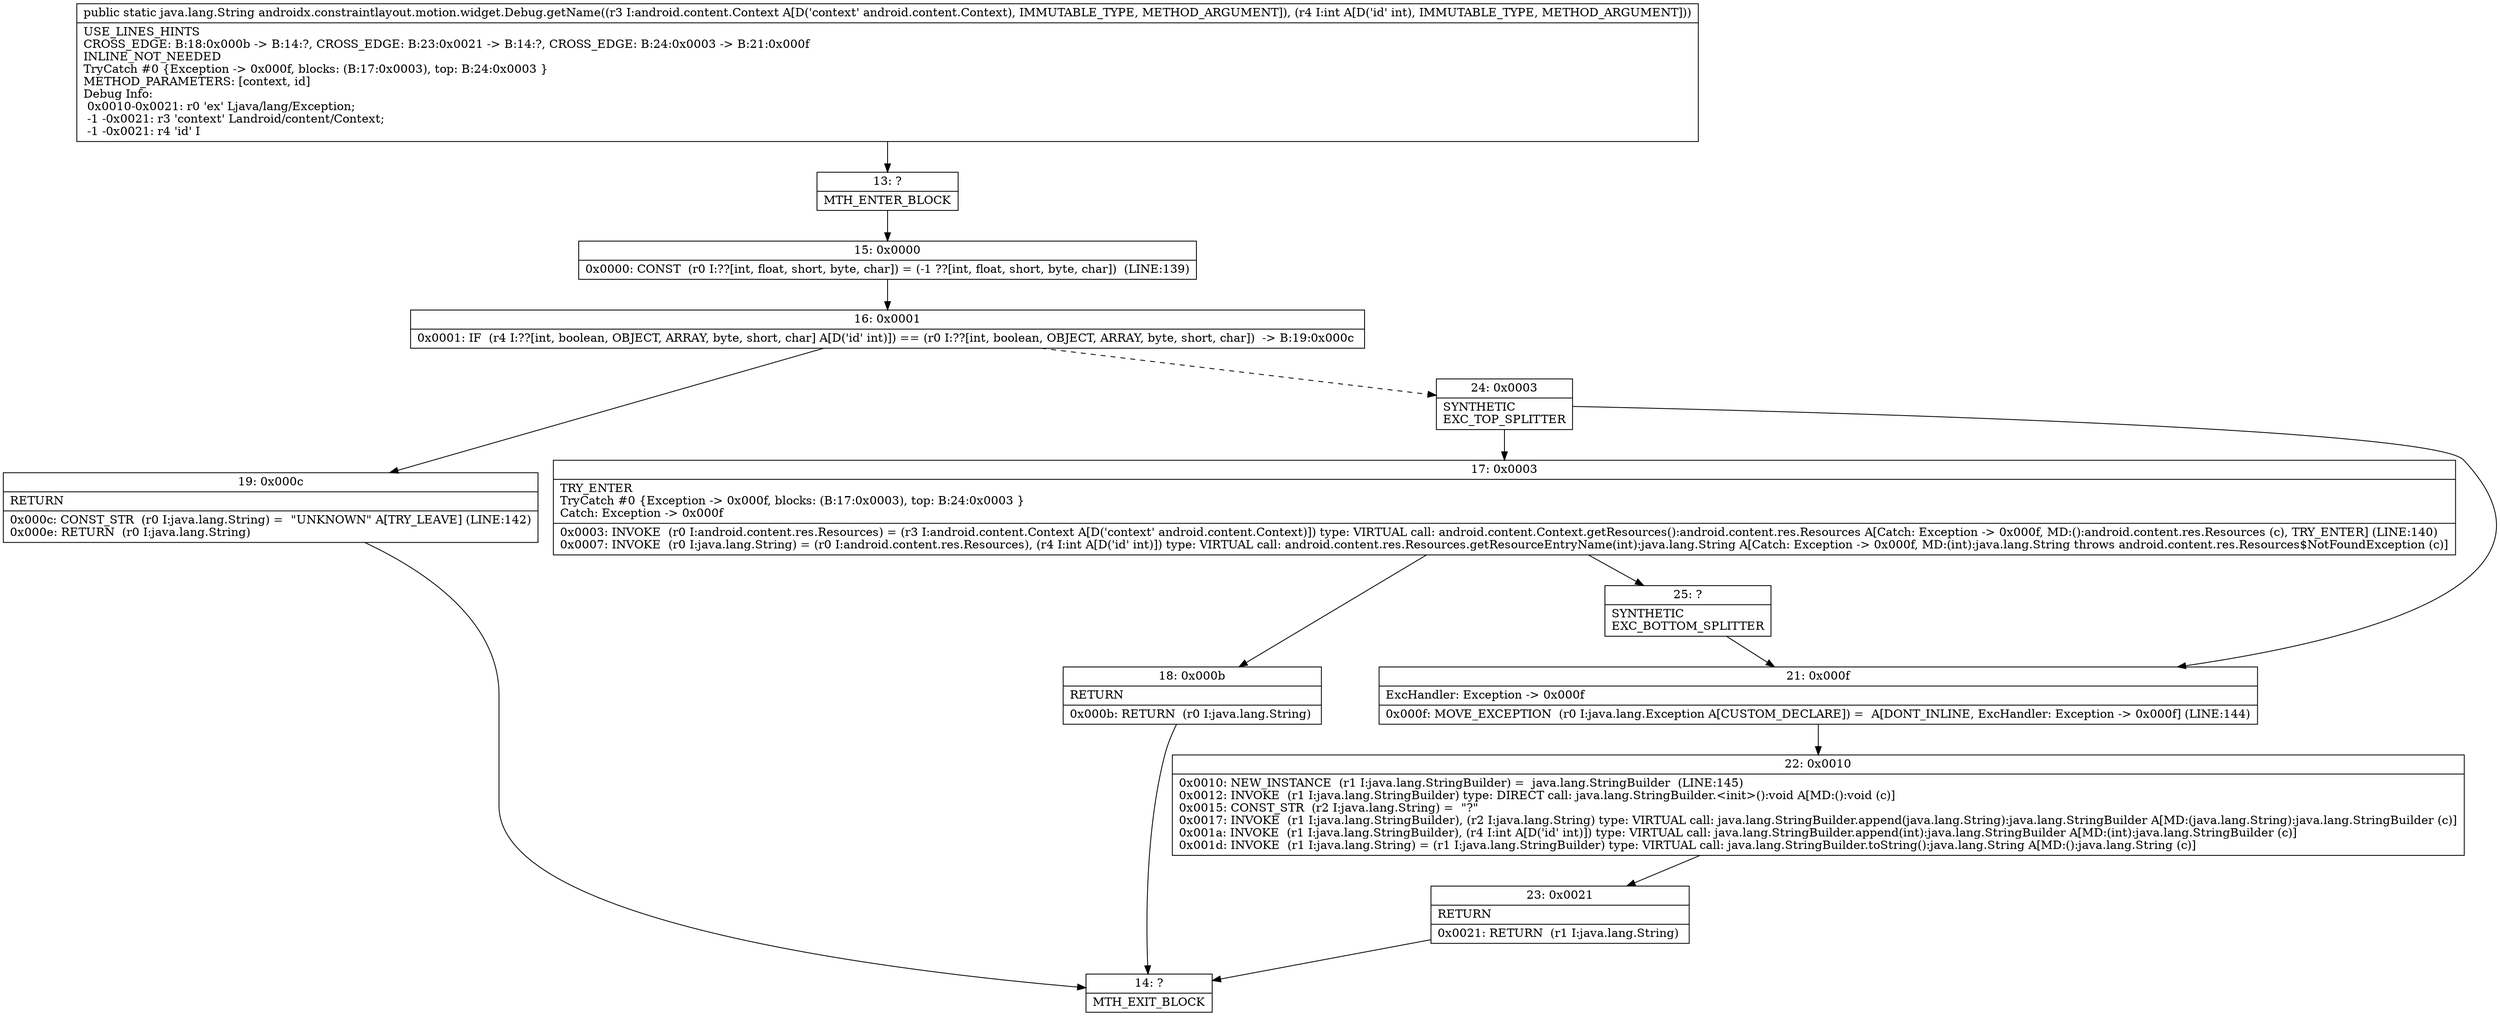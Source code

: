 digraph "CFG forandroidx.constraintlayout.motion.widget.Debug.getName(Landroid\/content\/Context;I)Ljava\/lang\/String;" {
Node_13 [shape=record,label="{13\:\ ?|MTH_ENTER_BLOCK\l}"];
Node_15 [shape=record,label="{15\:\ 0x0000|0x0000: CONST  (r0 I:??[int, float, short, byte, char]) = (\-1 ??[int, float, short, byte, char])  (LINE:139)\l}"];
Node_16 [shape=record,label="{16\:\ 0x0001|0x0001: IF  (r4 I:??[int, boolean, OBJECT, ARRAY, byte, short, char] A[D('id' int)]) == (r0 I:??[int, boolean, OBJECT, ARRAY, byte, short, char])  \-\> B:19:0x000c \l}"];
Node_19 [shape=record,label="{19\:\ 0x000c|RETURN\l|0x000c: CONST_STR  (r0 I:java.lang.String) =  \"UNKNOWN\" A[TRY_LEAVE] (LINE:142)\l0x000e: RETURN  (r0 I:java.lang.String) \l}"];
Node_14 [shape=record,label="{14\:\ ?|MTH_EXIT_BLOCK\l}"];
Node_24 [shape=record,label="{24\:\ 0x0003|SYNTHETIC\lEXC_TOP_SPLITTER\l}"];
Node_17 [shape=record,label="{17\:\ 0x0003|TRY_ENTER\lTryCatch #0 \{Exception \-\> 0x000f, blocks: (B:17:0x0003), top: B:24:0x0003 \}\lCatch: Exception \-\> 0x000f\l|0x0003: INVOKE  (r0 I:android.content.res.Resources) = (r3 I:android.content.Context A[D('context' android.content.Context)]) type: VIRTUAL call: android.content.Context.getResources():android.content.res.Resources A[Catch: Exception \-\> 0x000f, MD:():android.content.res.Resources (c), TRY_ENTER] (LINE:140)\l0x0007: INVOKE  (r0 I:java.lang.String) = (r0 I:android.content.res.Resources), (r4 I:int A[D('id' int)]) type: VIRTUAL call: android.content.res.Resources.getResourceEntryName(int):java.lang.String A[Catch: Exception \-\> 0x000f, MD:(int):java.lang.String throws android.content.res.Resources$NotFoundException (c)]\l}"];
Node_18 [shape=record,label="{18\:\ 0x000b|RETURN\l|0x000b: RETURN  (r0 I:java.lang.String) \l}"];
Node_25 [shape=record,label="{25\:\ ?|SYNTHETIC\lEXC_BOTTOM_SPLITTER\l}"];
Node_21 [shape=record,label="{21\:\ 0x000f|ExcHandler: Exception \-\> 0x000f\l|0x000f: MOVE_EXCEPTION  (r0 I:java.lang.Exception A[CUSTOM_DECLARE]) =  A[DONT_INLINE, ExcHandler: Exception \-\> 0x000f] (LINE:144)\l}"];
Node_22 [shape=record,label="{22\:\ 0x0010|0x0010: NEW_INSTANCE  (r1 I:java.lang.StringBuilder) =  java.lang.StringBuilder  (LINE:145)\l0x0012: INVOKE  (r1 I:java.lang.StringBuilder) type: DIRECT call: java.lang.StringBuilder.\<init\>():void A[MD:():void (c)]\l0x0015: CONST_STR  (r2 I:java.lang.String) =  \"?\" \l0x0017: INVOKE  (r1 I:java.lang.StringBuilder), (r2 I:java.lang.String) type: VIRTUAL call: java.lang.StringBuilder.append(java.lang.String):java.lang.StringBuilder A[MD:(java.lang.String):java.lang.StringBuilder (c)]\l0x001a: INVOKE  (r1 I:java.lang.StringBuilder), (r4 I:int A[D('id' int)]) type: VIRTUAL call: java.lang.StringBuilder.append(int):java.lang.StringBuilder A[MD:(int):java.lang.StringBuilder (c)]\l0x001d: INVOKE  (r1 I:java.lang.String) = (r1 I:java.lang.StringBuilder) type: VIRTUAL call: java.lang.StringBuilder.toString():java.lang.String A[MD:():java.lang.String (c)]\l}"];
Node_23 [shape=record,label="{23\:\ 0x0021|RETURN\l|0x0021: RETURN  (r1 I:java.lang.String) \l}"];
MethodNode[shape=record,label="{public static java.lang.String androidx.constraintlayout.motion.widget.Debug.getName((r3 I:android.content.Context A[D('context' android.content.Context), IMMUTABLE_TYPE, METHOD_ARGUMENT]), (r4 I:int A[D('id' int), IMMUTABLE_TYPE, METHOD_ARGUMENT]))  | USE_LINES_HINTS\lCROSS_EDGE: B:18:0x000b \-\> B:14:?, CROSS_EDGE: B:23:0x0021 \-\> B:14:?, CROSS_EDGE: B:24:0x0003 \-\> B:21:0x000f\lINLINE_NOT_NEEDED\lTryCatch #0 \{Exception \-\> 0x000f, blocks: (B:17:0x0003), top: B:24:0x0003 \}\lMETHOD_PARAMETERS: [context, id]\lDebug Info:\l  0x0010\-0x0021: r0 'ex' Ljava\/lang\/Exception;\l  \-1 \-0x0021: r3 'context' Landroid\/content\/Context;\l  \-1 \-0x0021: r4 'id' I\l}"];
MethodNode -> Node_13;Node_13 -> Node_15;
Node_15 -> Node_16;
Node_16 -> Node_19;
Node_16 -> Node_24[style=dashed];
Node_19 -> Node_14;
Node_24 -> Node_17;
Node_24 -> Node_21;
Node_17 -> Node_18;
Node_17 -> Node_25;
Node_18 -> Node_14;
Node_25 -> Node_21;
Node_21 -> Node_22;
Node_22 -> Node_23;
Node_23 -> Node_14;
}

